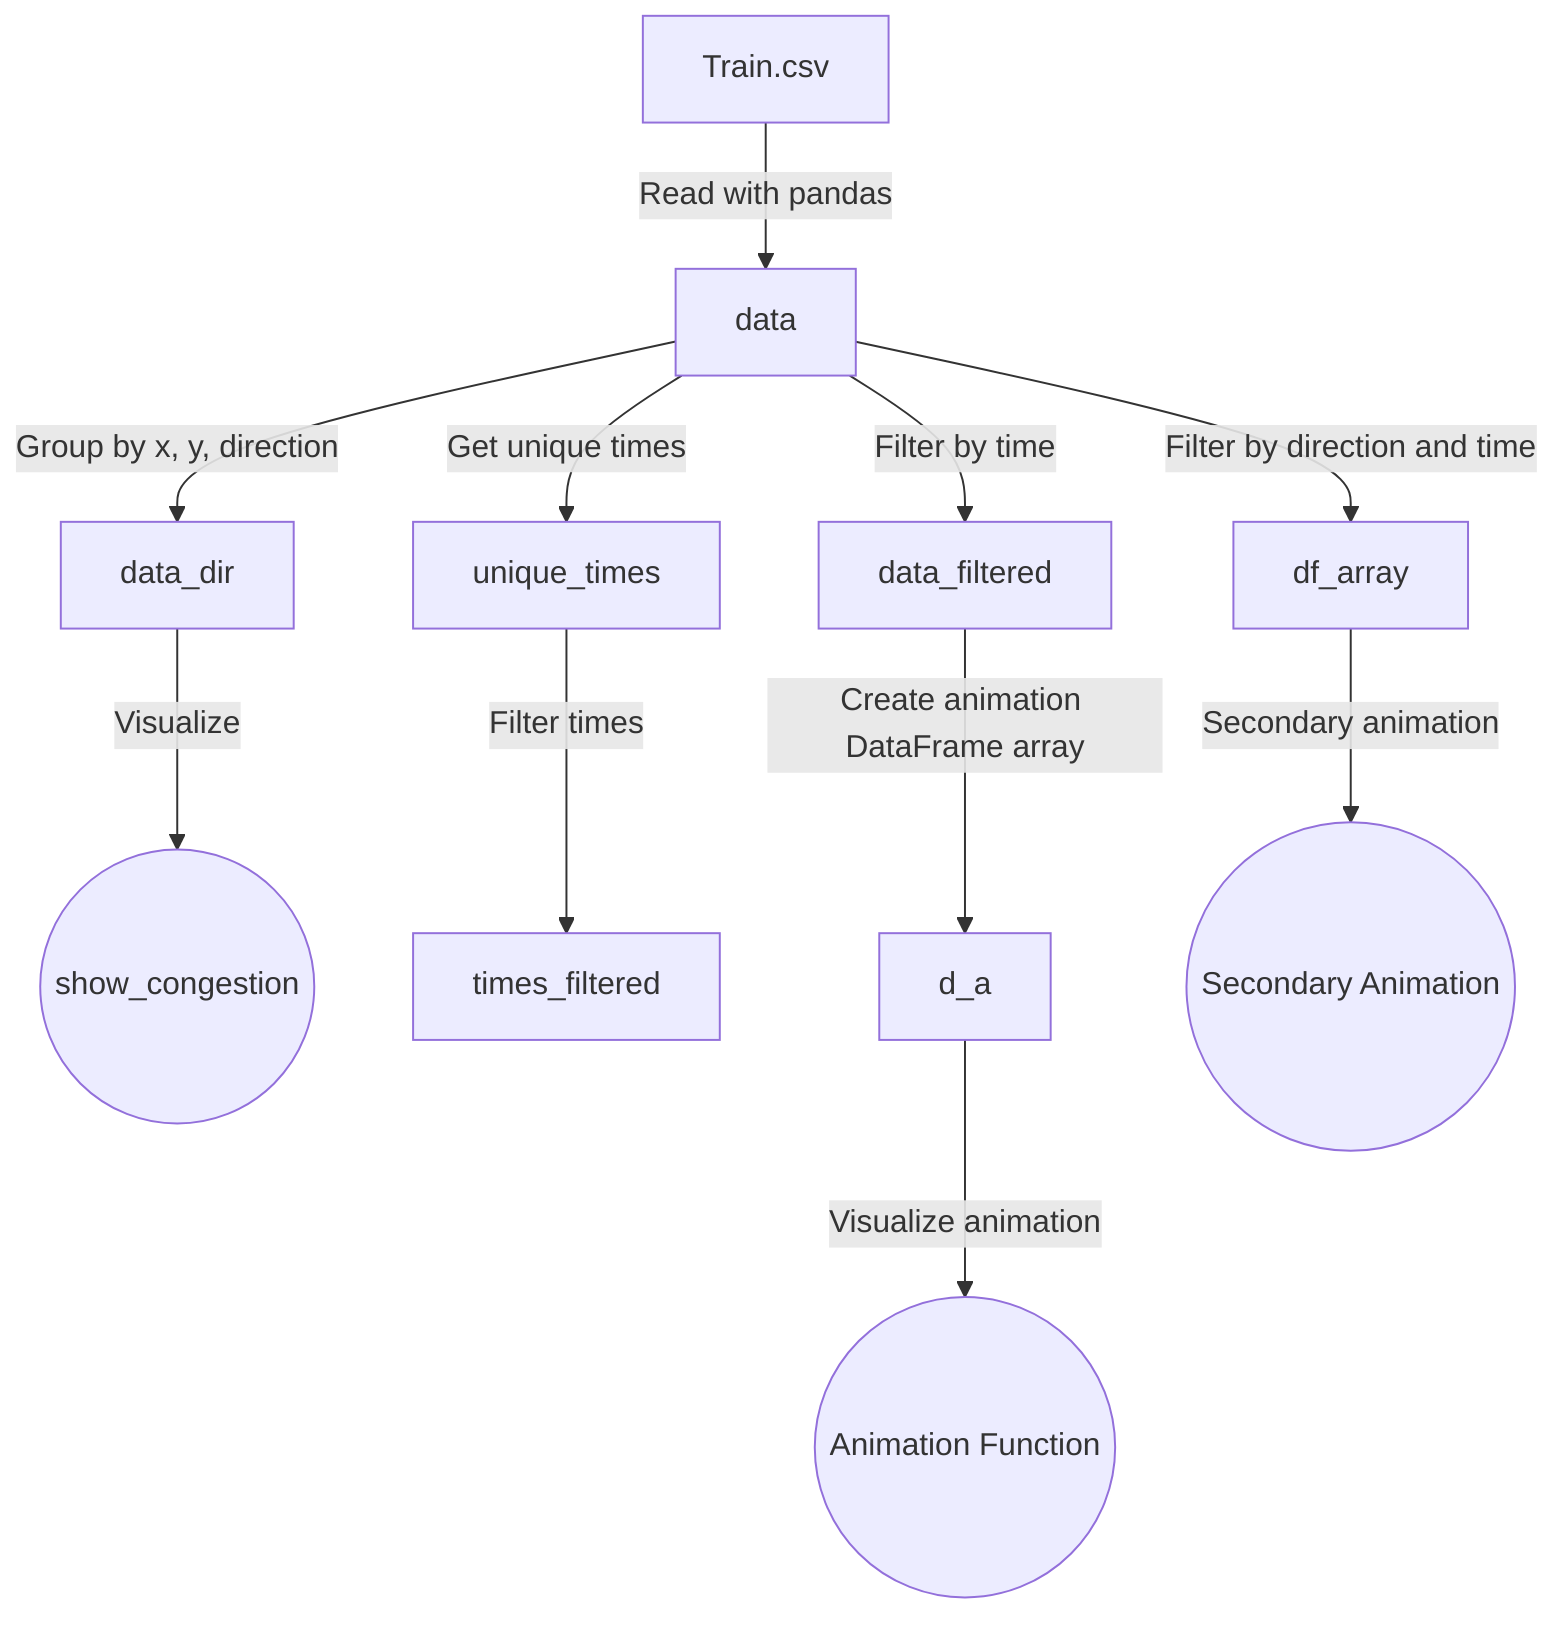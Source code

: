 flowchart TD
    A[Train.csv] -->|Read with pandas| B[data]
    %% A: Data source file
    B -->|Group by x, y, direction| C[data_dir]
    %% B: Loaded training data
    C -->|Visualize| D((show_congestion))
    %% C: Grouped DataFrame for road direction
    B -->|Get unique times| E[unique_times]
    %% E: Unique time stamps
    E -->|Filter times| F[times_filtered]
    %% F: Filtered time intervals
    B -->|Filter by time| G[data_filtered]
    %% G: Data filtered on selected time
    G -->|Create animation DataFrame array| H[d_a]
    %% H: List of DataFrames for animation
    H -->|Visualize animation| I((Animation Function))
    %% I: Animation to show congestion over time
    B -->|Filter by direction and time| J[df_array]
    %% J: DataFrames for specific directions and time
    J -->|Secondary animation| K((Secondary Animation))
    %% K: Animation for specific roads and directions